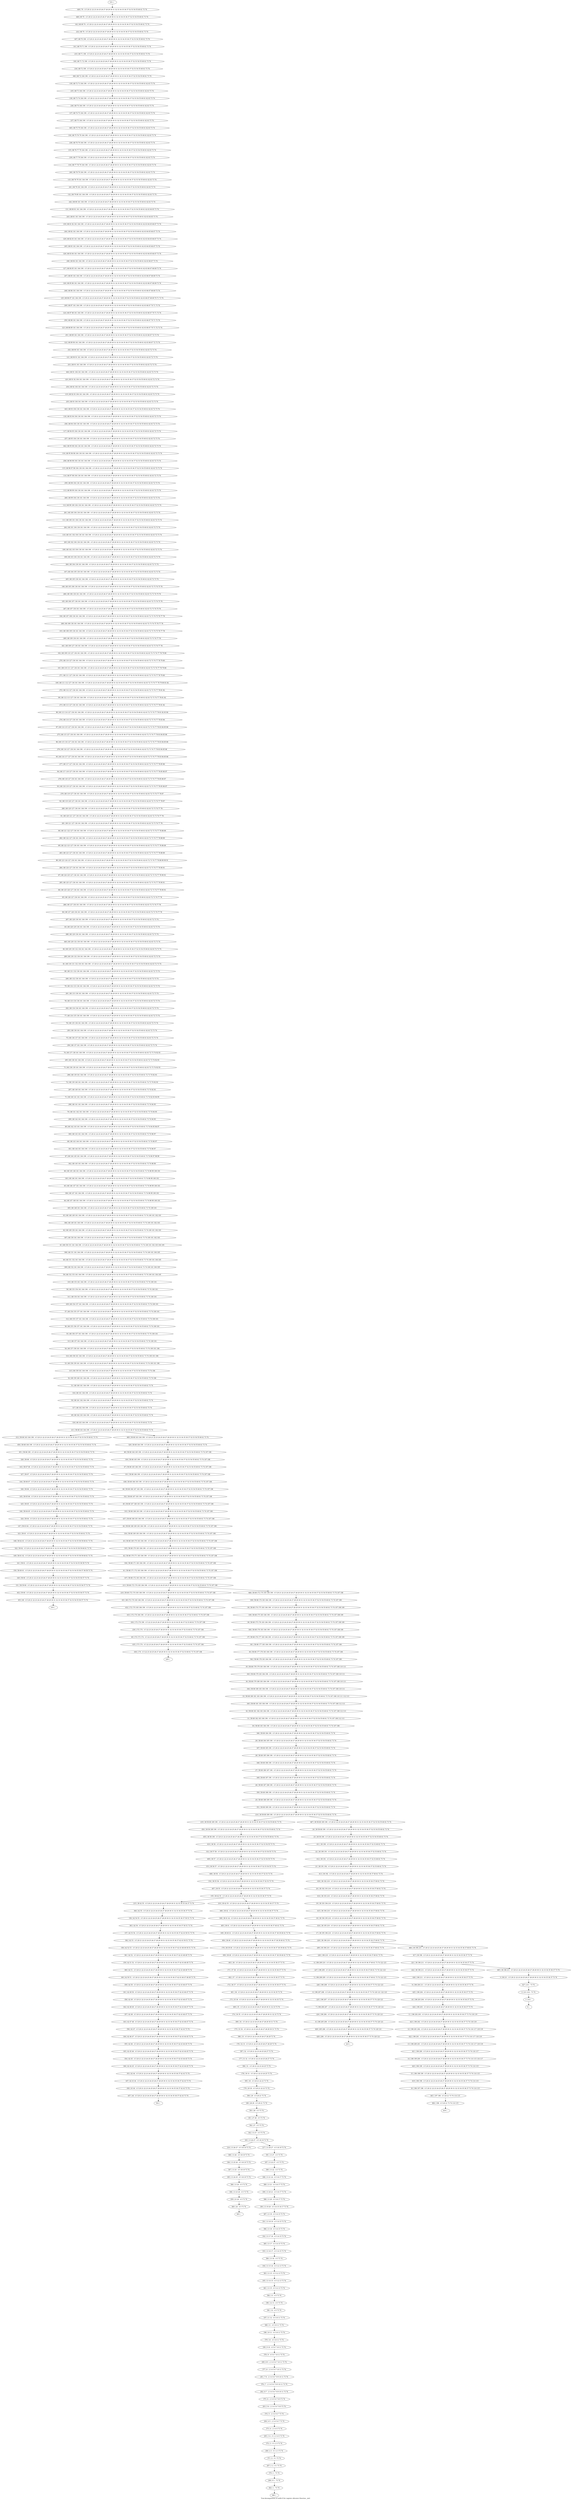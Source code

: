 digraph G {
graph [label="Tree-decomposition of width 8 for register allocator (function _init)"]
0[label="0 | : "];
1[label="1 | 212 : "];
2[label="2 | 211 212 : 73 74 "];
3[label="3 | 38 211 : 4 5 20 21 22 23 24 25 26 27 28 29 30 31 32 33 34 35 36 37 73 74 "];
4[label="4 | 196 209 210 : 4 5 20 21 22 23 24 25 26 27 28 29 30 31 32 33 34 35 36 37 60 61 73 74 122 123 "];
5[label="5 | 196 208 209 : 4 5 20 21 22 23 24 25 26 27 28 29 30 31 32 33 34 35 36 37 60 61 73 74 122 123 "];
6[label="6 | 196 207 208 : 4 5 20 21 22 23 24 25 26 27 28 29 30 31 32 33 34 35 36 37 73 74 120 121 122 123 "];
7[label="7 | 196 206 207 : 4 5 20 21 22 23 24 25 26 27 28 29 30 31 32 33 34 35 36 37 73 74 120 121 "];
8[label="8 | 196 205 206 : 4 5 20 21 22 23 24 25 26 27 28 29 30 31 32 33 34 35 36 37 73 74 120 121 "];
9[label="9 | 196 204 211 : 4 5 20 21 22 23 24 25 26 27 28 29 30 31 32 33 34 35 36 37 73 74 "];
10[label="10 | 196 203 204 : 4 5 20 21 22 23 24 25 26 27 28 29 30 31 32 33 34 35 36 37 73 74 "];
11[label="11 | 196 202 203 : 4 5 20 21 22 23 24 25 26 27 28 29 30 31 32 33 34 35 36 37 73 74 118 119 "];
12[label="12 | 196 201 202 : 4 5 20 21 22 23 24 25 26 27 28 29 30 31 32 33 34 35 36 37 73 74 116 117 118 119 "];
13[label="13 | 196 200 201 : 4 5 20 21 22 23 24 25 26 27 28 29 30 31 32 33 34 35 36 37 73 74 116 117 118 119 "];
14[label="14 | 196 199 200 : 4 5 20 21 22 23 24 25 26 27 28 29 30 31 32 33 34 35 36 37 73 74 114 115 116 117 "];
15[label="15 | 196 198 199 : 4 5 20 21 22 23 24 25 26 27 28 29 30 31 32 33 34 35 36 37 73 74 114 115 "];
16[label="16 | 196 197 198 : 4 5 20 21 22 23 24 25 26 27 28 29 30 31 32 33 34 35 36 37 73 74 114 115 "];
17[label="17 | 38 195 196 210 : 4 5 20 21 22 23 24 25 26 27 28 29 30 31 32 33 34 35 36 37 60 61 73 74 "];
18[label="18 | 38 194 195 210 : 4 5 20 21 22 23 24 25 26 27 28 29 30 31 32 33 34 35 36 37 60 61 73 74 "];
19[label="19 | 38 193 194 210 : 4 5 20 21 22 23 24 25 26 27 28 29 30 31 32 33 34 35 36 37 60 61 73 74 "];
20[label="20 | 38 192 193 210 : 4 5 20 21 22 23 24 25 26 27 28 29 30 31 32 33 34 35 36 37 60 61 73 74 "];
21[label="21 | 38 191 192 : 4 5 20 21 22 23 24 25 26 27 28 29 30 31 32 33 34 35 36 37 52 53 60 61 73 74 "];
22[label="22 | 38 190 191 : 4 5 20 21 22 23 24 25 26 27 28 29 30 31 32 33 34 35 36 37 52 53 60 61 73 74 "];
23[label="23 | 38 58 190 : 4 5 20 21 22 23 24 25 26 27 28 29 30 31 32 33 34 35 36 37 52 53 54 55 60 61 73 74 "];
24[label="24 | 38 58 68 190 : 4 5 20 21 22 23 24 25 26 27 28 29 30 31 32 33 34 35 36 37 52 53 54 55 60 61 73 74 "];
25[label="25 | 58 68 188 189 190 : 4 5 20 21 22 23 24 25 26 27 28 29 30 31 32 33 34 35 36 37 52 53 54 55 60 61 73 74 "];
26[label="26 | 58 68 187 188 190 : 4 5 20 21 22 23 24 25 26 27 28 29 30 31 32 33 34 35 36 37 52 53 54 55 60 61 73 74 "];
27[label="27 | 58 68 186 187 190 : 4 5 20 21 22 23 24 25 26 27 28 29 30 31 32 33 34 35 36 37 52 53 54 55 60 61 73 74 "];
28[label="28 | 58 68 185 186 190 : 4 5 20 21 22 23 24 25 26 27 28 29 30 31 32 33 34 35 36 37 52 53 54 55 60 61 73 74 "];
29[label="29 | 58 68 184 185 190 : 4 5 20 21 22 23 24 25 26 27 28 29 30 31 32 33 34 35 36 37 52 53 54 55 60 61 73 74 "];
30[label="30 | 58 68 183 184 190 : 4 5 20 21 22 23 24 25 26 27 28 29 30 31 32 33 34 35 36 37 52 53 54 55 60 61 73 74 107 108 "];
31[label="31 | 58 68 182 183 184 190 : 4 5 20 21 22 23 24 25 26 27 28 29 30 31 32 33 34 35 36 37 52 53 54 55 60 61 73 74 107 108 112 113 "];
32[label="32 | 58 68 181 182 183 184 190 : 4 5 20 21 22 23 24 25 26 27 28 29 30 31 32 33 34 35 36 37 52 53 54 55 60 61 73 74 107 108 112 113 "];
33[label="33 | 58 68 180 181 183 184 190 : 4 5 20 21 22 23 24 25 26 27 28 29 30 31 32 33 34 35 36 37 52 53 54 55 60 61 73 74 107 108 110 111 112 113 "];
34[label="34 | 58 68 179 180 183 184 190 : 4 5 20 21 22 23 24 25 26 27 28 29 30 31 32 33 34 35 36 37 52 53 54 55 60 61 73 74 107 108 110 111 "];
35[label="35 | 58 68 178 179 183 184 190 : 4 5 20 21 22 23 24 25 26 27 28 29 30 31 32 33 34 35 36 37 52 53 54 55 60 61 73 74 107 108 110 111 "];
36[label="36 | 58 68 177 178 183 184 190 : 4 5 20 21 22 23 24 25 26 27 28 29 30 31 32 33 34 35 36 37 52 53 54 55 60 61 73 74 107 108 "];
37[label="37 | 58 68 176 177 183 184 190 : 4 5 20 21 22 23 24 25 26 27 28 29 30 31 32 33 34 35 36 37 52 53 54 55 60 61 73 74 107 108 109 "];
38[label="38 | 58 68 175 176 183 184 190 : 4 5 20 21 22 23 24 25 26 27 28 29 30 31 32 33 34 35 36 37 52 53 54 55 60 61 73 74 107 108 109 "];
39[label="39 | 58 68 174 175 183 184 190 : 4 5 20 21 22 23 24 25 26 27 28 29 30 31 32 33 34 35 36 37 52 53 54 55 60 61 73 74 107 108 109 "];
40[label="40 | 172 173 174 : 4 5 22 23 24 25 26 27 28 29 30 31 32 33 34 35 36 37 52 53 60 61 73 74 107 108 "];
41[label="41 | 58 68 171 172 183 184 190 : 4 5 20 21 22 23 24 25 26 27 28 29 30 31 32 33 34 35 36 37 52 53 54 55 60 61 73 74 107 108 "];
42[label="42 | 58 68 170 171 183 184 190 : 4 5 20 21 22 23 24 25 26 27 28 29 30 31 32 33 34 35 36 37 52 53 54 55 60 61 73 74 107 108 "];
43[label="43 | 58 68 169 170 183 184 190 : 4 5 20 21 22 23 24 25 26 27 28 29 30 31 32 33 34 35 36 37 52 53 54 55 60 61 73 74 107 108 "];
44[label="44 | 58 68 168 169 183 184 190 : 4 5 20 21 22 23 24 25 26 27 28 29 30 31 32 33 34 35 36 37 52 53 54 55 60 61 73 74 107 108 "];
45[label="45 | 58 68 167 168 183 190 : 4 5 20 21 22 23 24 25 26 27 28 29 30 31 32 33 34 35 36 37 52 53 54 55 60 61 73 74 107 108 "];
46[label="46 | 58 68 166 167 183 190 : 4 5 20 21 22 23 24 25 26 27 28 29 30 31 32 33 34 35 36 37 52 53 54 55 60 61 73 74 107 108 "];
47[label="47 | 58 68 165 166 190 : 4 5 20 21 22 23 24 25 26 27 28 29 30 31 32 33 34 35 36 37 52 53 54 55 60 61 73 74 107 108 "];
48[label="48 | 58 68 164 165 190 : 4 5 20 21 22 23 24 25 26 27 28 29 30 31 32 33 34 35 36 37 52 53 54 55 60 61 73 74 107 108 "];
49[label="49 | 68 162 163 164 190 : 4 5 20 21 22 23 24 25 26 27 28 29 30 31 32 33 34 35 36 37 52 53 54 55 60 61 73 74 "];
50[label="50 | 68 161 162 164 190 : 4 5 20 21 22 23 24 25 26 27 28 29 30 31 32 33 34 35 36 37 52 53 54 55 60 61 73 74 "];
51[label="51 | 68 160 161 164 190 : 4 5 20 21 22 23 24 25 26 27 28 29 30 31 32 33 34 35 36 37 52 53 54 55 60 61 73 74 "];
52[label="52 | 68 159 160 161 164 190 : 4 5 20 21 22 23 24 25 26 27 28 29 30 31 32 33 34 35 36 37 52 53 54 55 60 61 73 74 106 "];
53[label="53 | 68 158 159 161 164 190 : 4 5 20 21 22 23 24 25 26 27 28 29 30 31 32 33 34 35 36 37 52 53 54 55 60 61 73 74 100 101 106 "];
54[label="54 | 68 157 158 161 164 190 : 4 5 20 21 22 23 24 25 26 27 28 29 30 31 32 33 34 35 36 37 52 53 54 55 60 61 73 74 100 101 106 "];
55[label="55 | 68 156 157 161 164 190 : 4 5 20 21 22 23 24 25 26 27 28 29 30 31 32 33 34 35 36 37 52 53 54 55 60 61 73 74 100 101 "];
56[label="56 | 68 155 156 157 161 164 190 : 4 5 20 21 22 23 24 25 26 27 28 29 30 31 32 33 34 35 36 37 52 53 54 55 60 61 73 74 100 101 "];
57[label="57 | 68 154 155 157 161 164 190 : 4 5 20 21 22 23 24 25 26 27 28 29 30 31 32 33 34 35 36 37 52 53 54 55 60 61 73 74 100 101 "];
58[label="58 | 68 153 154 161 164 190 : 4 5 20 21 22 23 24 25 26 27 28 29 30 31 32 33 34 35 36 37 52 53 54 55 60 61 73 74 100 101 "];
59[label="59 | 68 152 153 161 164 190 : 4 5 20 21 22 23 24 25 26 27 28 29 30 31 32 33 34 35 36 37 52 53 54 55 60 61 73 74 100 101 104 105 "];
60[label="60 | 68 151 152 161 164 190 : 4 5 20 21 22 23 24 25 26 27 28 29 30 31 32 33 34 35 36 37 52 53 54 55 60 61 73 74 100 101 104 105 "];
61[label="61 | 68 150 151 161 164 190 : 4 5 20 21 22 23 24 25 26 27 28 29 30 31 32 33 34 35 36 37 52 53 54 55 60 61 73 74 100 101 102 103 104 105 "];
62[label="62 | 68 149 150 161 164 190 : 4 5 20 21 22 23 24 25 26 27 28 29 30 31 32 33 34 35 36 37 52 53 54 55 60 61 73 74 100 101 102 103 "];
63[label="63 | 68 148 149 161 164 190 : 4 5 20 21 22 23 24 25 26 27 28 29 30 31 32 33 34 35 36 37 52 53 54 55 60 61 73 74 100 101 102 103 "];
64[label="64 | 68 147 148 161 164 190 : 4 5 20 21 22 23 24 25 26 27 28 29 30 31 32 33 34 35 36 37 52 53 54 55 60 61 73 74 98 99 100 101 "];
65[label="65 | 68 146 147 161 164 190 : 4 5 20 21 22 23 24 25 26 27 28 29 30 31 32 33 34 35 36 37 52 53 54 55 60 61 73 74 98 99 100 101 "];
66[label="66 | 68 145 146 161 164 190 : 4 5 20 21 22 23 24 25 26 27 28 29 30 31 32 33 34 35 36 37 52 53 54 55 60 61 73 74 98 99 100 101 "];
67[label="67 | 68 144 145 161 164 190 : 4 5 20 21 22 23 24 25 26 27 28 29 30 31 32 33 34 35 36 37 52 53 54 55 60 61 73 74 96 97 98 99 "];
68[label="68 | 68 143 144 161 164 190 : 4 5 20 21 22 23 24 25 26 27 28 29 30 31 32 33 34 35 36 37 52 53 54 55 60 61 73 74 96 97 "];
69[label="69 | 68 142 143 161 164 190 : 4 5 20 21 22 23 24 25 26 27 28 29 30 31 32 33 34 35 36 37 52 53 54 55 60 61 73 74 94 95 96 97 "];
70[label="70 | 68 141 142 161 164 190 : 4 5 20 21 22 23 24 25 26 27 28 29 30 31 32 33 34 35 36 37 52 53 54 55 60 61 73 74 94 95 "];
71[label="71 | 68 140 141 161 164 190 : 4 5 20 21 22 23 24 25 26 27 28 29 30 31 32 33 34 35 36 37 52 53 54 55 60 61 73 74 92 93 94 95 "];
72[label="72 | 68 139 140 161 164 190 : 4 5 20 21 22 23 24 25 26 27 28 29 30 31 32 33 34 35 36 37 52 53 54 55 60 61 72 73 74 92 93 "];
73[label="73 | 68 138 139 161 164 190 : 4 5 20 21 22 23 24 25 26 27 28 29 30 31 32 33 34 35 36 37 52 53 54 55 60 61 62 63 72 73 74 92 93 "];
74[label="74 | 68 137 138 161 164 190 : 4 5 20 21 22 23 24 25 26 27 28 29 30 31 32 33 34 35 36 37 52 53 54 55 60 61 62 63 72 73 74 92 93 "];
75[label="75 | 68 136 137 161 164 190 : 4 5 20 21 22 23 24 25 26 27 28 29 30 31 32 33 34 35 36 37 52 53 54 55 60 61 62 63 72 73 74 "];
76[label="76 | 68 135 136 161 164 190 : 4 5 20 21 22 23 24 25 26 27 28 29 30 31 32 33 34 35 36 37 52 53 54 55 60 61 62 63 72 73 74 "];
77[label="77 | 68 134 135 136 161 164 190 : 4 5 20 21 22 23 24 25 26 27 28 29 30 31 32 33 34 35 36 37 52 53 54 55 60 61 62 63 72 73 74 "];
78[label="78 | 68 133 134 136 161 164 190 : 4 5 20 21 22 23 24 25 26 27 28 29 30 31 32 33 34 35 36 37 52 53 54 55 60 61 62 63 72 73 74 "];
79[label="79 | 68 132 133 136 161 164 190 : 4 5 20 21 22 23 24 25 26 27 28 29 30 31 32 33 34 35 36 37 52 53 54 55 60 61 62 63 72 73 74 "];
80[label="80 | 68 131 132 136 161 164 190 : 4 5 20 21 22 23 24 25 26 27 28 29 30 31 32 33 34 35 36 37 52 53 54 55 60 61 62 63 72 73 74 "];
81[label="81 | 68 130 131 132 136 161 164 190 : 4 5 20 21 22 23 24 25 26 27 28 29 30 31 32 33 34 35 36 37 52 53 54 55 60 61 62 63 72 73 74 "];
82[label="82 | 68 129 130 132 136 161 164 190 : 4 5 20 21 22 23 24 25 26 27 28 29 30 31 32 33 34 35 36 37 52 53 54 55 60 61 62 63 72 73 74 "];
83[label="83 | 68 128 129 136 161 164 190 : 4 5 20 21 22 23 24 25 26 27 28 29 30 31 32 33 34 35 36 37 52 53 54 55 60 61 62 63 72 73 74 "];
84[label="84 | 68 127 128 136 161 164 190 : 4 5 20 21 22 23 24 25 26 27 28 29 30 31 32 33 34 35 36 37 52 53 54 55 60 61 62 63 72 73 74 77 78 "];
85[label="85 | 68 126 127 136 161 164 190 : 4 5 20 21 22 23 24 25 26 27 28 29 30 31 32 33 34 35 36 37 52 53 54 55 60 61 62 63 72 73 74 77 78 "];
86[label="86 | 68 125 126 127 136 161 164 190 : 4 5 20 21 22 23 24 25 26 27 28 29 30 31 32 33 34 35 36 37 52 53 54 55 60 61 62 63 72 73 74 77 78 90 91 "];
87[label="87 | 68 124 125 127 136 161 164 190 : 4 5 20 21 22 23 24 25 26 27 28 29 30 31 32 33 34 35 36 37 52 53 54 55 60 61 62 63 72 73 74 77 78 90 91 "];
88[label="88 | 68 123 124 127 136 161 164 190 : 4 5 20 21 22 23 24 25 26 27 28 29 30 31 32 33 34 35 36 37 52 53 54 55 60 61 62 63 72 73 74 77 78 88 89 90 91 "];
89[label="89 | 68 122 123 127 136 161 164 190 : 4 5 20 21 22 23 24 25 26 27 28 29 30 31 32 33 34 35 36 37 52 53 54 55 60 61 62 63 72 73 74 77 78 88 89 "];
90[label="90 | 68 121 122 127 136 161 164 190 : 4 5 20 21 22 23 24 25 26 27 28 29 30 31 32 33 34 35 36 37 52 53 54 55 60 61 62 63 72 73 74 77 78 88 89 "];
91[label="91 | 68 120 121 127 136 161 164 190 : 4 5 20 21 22 23 24 25 26 27 28 29 30 31 32 33 34 35 36 37 52 53 54 55 60 61 62 63 72 73 74 77 78 "];
92[label="92 | 68 119 120 127 136 161 164 190 : 4 5 20 21 22 23 24 25 26 27 28 29 30 31 32 33 34 35 36 37 52 53 54 55 60 61 62 63 72 73 74 77 78 87 "];
93[label="93 | 68 118 119 127 136 161 164 190 : 4 5 20 21 22 23 24 25 26 27 28 29 30 31 32 33 34 35 36 37 52 53 54 55 60 61 62 63 72 73 74 77 78 85 86 87 "];
94[label="94 | 68 117 118 127 136 161 164 190 : 4 5 20 21 22 23 24 25 26 27 28 29 30 31 32 33 34 35 36 37 52 53 54 55 60 61 62 63 72 73 74 77 78 85 86 87 "];
95[label="95 | 68 116 117 127 136 161 164 190 : 4 5 20 21 22 23 24 25 26 27 28 29 30 31 32 33 34 35 36 37 52 53 54 55 60 61 62 63 72 73 74 77 78 83 84 85 86 "];
96[label="96 | 68 115 116 127 136 161 164 190 : 4 5 20 21 22 23 24 25 26 27 28 29 30 31 32 33 34 35 36 37 52 53 54 55 60 61 62 63 72 73 74 77 78 83 84 85 86 "];
97[label="97 | 68 114 115 127 136 161 164 190 : 4 5 20 21 22 23 24 25 26 27 28 29 30 31 32 33 34 35 36 37 52 53 54 55 60 61 62 63 72 73 74 77 78 83 84 85 86 "];
98[label="98 | 68 113 114 127 136 161 164 190 : 4 5 20 21 22 23 24 25 26 27 28 29 30 31 32 33 34 35 36 37 52 53 54 55 60 61 62 63 72 73 74 77 78 81 82 83 84 "];
99[label="99 | 68 112 113 127 136 161 164 190 : 4 5 20 21 22 23 24 25 26 27 28 29 30 31 32 33 34 35 36 37 52 53 54 55 60 61 62 63 72 73 74 77 78 81 82 "];
100[label="100 | 68 111 112 127 136 161 164 190 : 4 5 20 21 22 23 24 25 26 27 28 29 30 31 32 33 34 35 36 37 52 53 54 55 60 61 62 63 72 73 74 77 78 79 80 81 82 "];
101[label="101 | 68 110 111 127 136 161 164 190 : 4 5 20 21 22 23 24 25 26 27 28 29 30 31 32 33 34 35 36 37 52 53 54 55 60 61 62 63 72 73 74 77 78 79 80 "];
102[label="102 | 68 109 110 127 136 161 164 190 : 4 5 20 21 22 23 24 25 26 27 28 29 30 31 32 33 34 35 36 37 52 53 54 55 60 61 62 63 72 73 74 77 78 79 80 "];
103[label="103 | 68 108 109 136 161 164 190 : 4 5 20 21 22 23 24 25 26 27 28 29 30 31 32 33 34 35 36 37 52 53 54 55 60 61 62 63 72 73 74 75 76 77 78 "];
104[label="104 | 68 107 108 136 161 164 190 : 4 5 20 21 22 23 24 25 26 27 28 29 30 31 32 33 34 35 36 37 52 53 54 55 60 61 62 63 72 73 74 75 76 77 78 "];
105[label="105 | 68 106 107 136 161 164 190 : 4 5 20 21 22 23 24 25 26 27 28 29 30 31 32 33 34 35 36 37 52 53 54 55 60 61 62 63 72 73 74 75 76 "];
106[label="106 | 68 105 106 136 161 164 190 : 4 5 20 21 22 23 24 25 26 27 28 29 30 31 32 33 34 35 36 37 52 53 54 55 60 61 62 63 72 73 74 75 76 "];
107[label="107 | 68 104 105 136 161 164 190 : 4 5 20 21 22 23 24 25 26 27 28 29 30 31 32 33 34 35 36 37 52 53 54 55 60 61 62 63 72 73 74 "];
108[label="108 | 68 103 104 136 161 164 190 : 4 5 20 21 22 23 24 25 26 27 28 29 30 31 32 33 34 35 36 37 52 53 54 55 60 61 62 63 72 73 74 "];
109[label="109 | 68 102 103 104 136 161 164 190 : 4 5 20 21 22 23 24 25 26 27 28 29 30 31 32 33 34 35 36 37 52 53 54 55 60 61 62 63 72 73 74 "];
110[label="110 | 68 101 102 104 136 161 164 190 : 4 5 20 21 22 23 24 25 26 27 28 29 30 31 32 33 34 35 36 37 52 53 54 55 60 61 62 63 72 73 74 "];
111[label="111 | 68 100 101 104 136 161 164 190 : 4 5 20 21 22 23 24 25 26 27 28 29 30 31 32 33 34 35 36 37 52 53 54 55 60 61 62 63 72 73 74 "];
112[label="112 | 68 99 100 104 136 161 164 190 : 4 5 20 21 22 23 24 25 26 27 28 29 30 31 32 33 34 35 36 37 52 53 54 55 60 61 62 63 72 73 74 "];
113[label="113 | 68 98 99 104 136 161 164 190 : 4 5 20 21 22 23 24 25 26 27 28 29 30 31 32 33 34 35 36 37 52 53 54 55 60 61 62 63 72 73 74 "];
114[label="114 | 68 97 98 104 136 161 164 190 : 4 5 20 21 22 23 24 25 26 27 28 29 30 31 32 33 34 35 36 37 52 53 54 55 60 61 62 63 72 73 74 "];
115[label="115 | 68 96 97 98 104 136 161 164 190 : 4 5 20 21 22 23 24 25 26 27 28 29 30 31 32 33 34 35 36 37 52 53 54 55 60 61 62 63 72 73 74 "];
116[label="116 | 68 95 96 98 104 136 161 164 190 : 4 5 20 21 22 23 24 25 26 27 28 29 30 31 32 33 34 35 36 37 52 53 54 55 60 61 62 63 72 73 74 "];
117[label="117 | 68 94 95 104 136 161 164 190 : 4 5 20 21 22 23 24 25 26 27 28 29 30 31 32 33 34 35 36 37 52 53 54 55 60 61 62 63 72 73 74 "];
118[label="118 | 68 93 94 104 136 161 164 190 : 4 5 20 21 22 23 24 25 26 27 28 29 30 31 32 33 34 35 36 37 52 53 54 55 60 61 62 63 72 73 74 "];
119[label="119 | 68 92 93 104 161 164 190 : 4 5 20 21 22 23 24 25 26 27 28 29 30 31 32 33 34 35 36 37 52 53 54 55 60 61 62 63 72 73 74 "];
120[label="120 | 68 91 92 104 161 164 190 : 4 5 20 21 22 23 24 25 26 27 28 29 30 31 32 33 34 35 36 37 52 53 54 55 60 61 62 63 72 73 74 "];
121[label="121 | 68 90 91 161 164 190 : 4 5 20 21 22 23 24 25 26 27 28 29 30 31 32 33 34 35 36 37 52 53 54 55 60 61 62 63 72 73 74 "];
122[label="122 | 68 89 90 161 164 190 : 4 5 20 21 22 23 24 25 26 27 28 29 30 31 32 33 34 35 36 37 52 53 54 55 60 61 62 63 66 67 72 73 74 "];
123[label="123 | 68 88 89 161 164 190 : 4 5 20 21 22 23 24 25 26 27 28 29 30 31 32 33 34 35 36 37 52 53 54 55 60 61 62 63 66 67 70 71 72 73 74 "];
124[label="124 | 68 87 88 161 164 190 : 4 5 20 21 22 23 24 25 26 27 28 29 30 31 32 33 34 35 36 37 52 53 54 55 60 61 62 63 66 67 70 71 73 74 "];
125[label="125 | 68 86 87 161 164 190 : 4 5 20 21 22 23 24 25 26 27 28 29 30 31 32 33 34 35 36 37 52 53 54 55 60 61 62 63 66 67 68 69 70 71 73 74 "];
126[label="126 | 68 85 86 161 164 190 : 4 5 20 21 22 23 24 25 26 27 28 29 30 31 32 33 34 35 36 37 52 53 54 55 60 61 62 63 66 67 68 69 73 74 "];
127[label="127 | 68 84 85 161 164 190 : 4 5 20 21 22 23 24 25 26 27 28 29 30 31 32 33 34 35 36 37 52 53 54 55 60 61 62 63 66 67 68 69 73 74 "];
128[label="128 | 68 83 84 161 164 190 : 4 5 20 21 22 23 24 25 26 27 28 29 30 31 32 33 34 35 36 37 52 53 54 55 60 61 62 63 64 65 66 67 73 74 "];
129[label="129 | 68 82 83 161 164 190 : 4 5 20 21 22 23 24 25 26 27 28 29 30 31 32 33 34 35 36 37 52 53 54 55 60 61 62 63 64 65 66 67 73 74 "];
130[label="130 | 68 81 82 161 164 190 : 4 5 20 21 22 23 24 25 26 27 28 29 30 31 32 33 34 35 36 37 52 53 54 55 60 61 62 63 64 65 66 67 73 74 "];
131[label="131 | 68 80 81 161 164 190 : 4 5 20 21 22 23 24 25 26 27 28 29 30 31 32 33 34 35 36 37 52 53 54 55 60 61 62 63 64 65 73 74 "];
132[label="132 | 68 79 80 161 164 190 : 4 5 20 21 22 23 24 25 26 27 28 29 30 31 32 33 34 35 36 37 52 53 54 55 60 61 62 63 73 74 "];
133[label="133 | 68 78 79 161 164 190 : 4 5 20 21 22 23 24 25 26 27 28 29 30 31 32 33 34 35 36 37 52 53 54 55 60 61 62 63 73 74 "];
134[label="134 | 68 77 78 79 164 190 : 4 5 20 21 22 23 24 25 26 27 28 29 30 31 32 33 34 35 36 37 52 53 54 55 60 61 62 63 73 74 "];
135[label="135 | 68 76 77 79 164 190 : 4 5 20 21 22 23 24 25 26 27 28 29 30 31 32 33 34 35 36 37 52 53 54 55 60 61 62 63 73 74 "];
136[label="136 | 68 75 76 79 164 190 : 4 5 20 21 22 23 24 25 26 27 28 29 30 31 32 33 34 35 36 37 52 53 54 55 60 61 62 63 73 74 "];
137[label="137 | 68 74 75 164 190 : 4 5 20 21 22 23 24 25 26 27 28 29 30 31 32 33 34 35 36 37 52 53 54 55 60 61 62 63 73 74 "];
138[label="138 | 68 73 74 164 190 : 4 5 20 21 22 23 24 25 26 27 28 29 30 31 32 33 34 35 36 37 52 53 54 55 60 61 62 63 73 74 "];
139[label="139 | 68 72 73 164 190 : 4 5 20 21 22 23 24 25 26 27 28 29 30 31 32 33 34 35 36 37 52 53 54 55 60 61 62 63 73 74 "];
140[label="140 | 68 71 72 190 : 4 5 20 21 22 23 24 25 26 27 28 29 30 31 32 33 34 35 36 37 52 53 54 55 60 61 73 74 "];
141[label="141 | 68 70 71 190 : 4 5 20 21 22 23 24 25 26 27 28 29 30 31 32 33 34 35 36 37 52 53 54 55 60 61 73 74 "];
142[label="142 | 68 69 70 : 4 5 20 21 22 23 24 25 26 27 28 29 30 31 32 33 34 35 36 37 52 53 54 55 60 61 73 74 "];
143[label="143 | 58 67 68 : 4 5 20 21 22 23 24 25 26 27 28 29 30 31 32 33 34 35 36 37 52 53 54 55 60 61 73 74 "];
144[label="144 | 58 66 67 : 4 5 20 21 22 23 24 25 26 27 28 29 30 31 32 33 34 35 36 37 52 53 54 55 60 61 73 74 "];
145[label="145 | 58 65 66 : 4 5 20 21 22 23 24 25 26 27 28 29 30 31 32 33 34 35 36 37 52 53 54 55 60 61 73 74 "];
146[label="146 | 58 64 65 : 4 5 20 21 22 23 24 25 26 27 28 29 30 31 32 33 34 35 36 37 52 53 54 55 60 61 73 74 "];
147[label="147 | 58 63 64 : 4 5 20 21 22 23 24 25 26 27 28 29 30 31 32 33 34 35 36 37 52 53 54 55 60 61 73 74 "];
148[label="148 | 58 62 63 : 4 5 20 21 22 23 24 25 26 27 28 29 30 31 32 33 34 35 36 37 52 53 54 55 58 59 60 61 73 74 "];
149[label="149 | 58 61 62 : 4 5 20 21 22 23 24 25 26 27 28 29 30 31 32 33 34 35 36 37 52 53 54 55 58 59 60 61 73 74 "];
150[label="150 | 58 60 61 : 4 5 20 21 22 23 24 25 26 27 28 29 30 31 32 33 34 35 36 37 52 53 54 55 56 57 58 59 73 74 "];
151[label="151 | 58 59 60 : 4 5 20 21 22 23 24 25 26 27 28 29 30 31 32 33 34 35 36 37 52 53 54 55 56 57 73 74 "];
152[label="152 | 38 57 58 : 4 5 20 21 22 23 24 25 26 27 28 29 30 31 32 33 34 35 36 37 52 53 54 55 73 74 "];
153[label="153 | 38 56 57 : 4 5 20 21 22 23 24 25 26 27 28 29 30 31 32 33 34 35 36 37 52 53 54 55 73 74 "];
154[label="154 | 38 55 56 : 4 5 20 21 22 23 24 25 26 27 28 29 30 31 32 33 34 35 36 37 52 53 73 74 "];
155[label="155 | 38 42 55 : 4 5 20 21 22 23 24 25 26 27 28 29 30 31 32 33 34 35 36 37 73 74 "];
156[label="156 | 42 54 55 : 4 5 20 21 22 23 24 25 26 27 28 29 30 31 32 33 34 35 36 37 50 51 73 74 "];
157[label="157 | 42 53 54 : 4 5 20 21 22 23 24 25 26 27 28 29 30 31 32 33 34 35 36 37 42 43 50 51 73 74 "];
158[label="158 | 42 52 53 : 4 5 20 21 22 23 24 25 26 27 28 29 30 31 32 33 34 35 36 37 42 43 48 49 50 51 73 74 "];
159[label="159 | 42 51 52 : 4 5 20 21 22 23 24 25 26 27 28 29 30 31 32 33 34 35 36 37 42 43 48 49 73 74 "];
160[label="160 | 42 50 51 : 4 5 20 21 22 23 24 25 26 27 28 29 30 31 32 33 34 35 36 37 42 43 46 47 48 49 73 74 "];
161[label="161 | 42 49 50 : 4 5 20 21 22 23 24 25 26 27 28 29 30 31 32 33 34 35 36 37 42 43 46 47 73 74 "];
162[label="162 | 42 48 49 : 4 5 20 21 22 23 24 25 26 27 28 29 30 31 32 33 34 35 36 37 42 43 46 47 73 74 "];
163[label="163 | 42 47 48 : 4 5 20 21 22 23 24 25 26 27 28 29 30 31 32 33 34 35 36 37 42 43 46 47 73 74 "];
164[label="164 | 42 46 47 : 4 5 20 21 22 23 24 25 26 27 28 29 30 31 32 33 34 35 36 37 42 43 44 45 73 74 "];
165[label="165 | 42 45 46 : 4 5 20 21 22 23 24 25 26 27 28 29 30 31 32 33 34 35 36 37 42 43 44 45 73 74 "];
166[label="166 | 42 44 45 : 4 5 20 21 22 23 24 25 26 27 28 29 30 31 32 33 34 35 36 37 42 43 44 45 73 74 "];
167[label="167 | 42 43 44 : 4 5 20 21 22 23 24 25 26 27 28 29 30 31 32 33 34 35 36 37 42 43 73 74 "];
168[label="168 | 38 41 42 : 4 5 20 21 22 23 24 25 26 27 28 29 30 31 32 33 34 35 36 37 40 41 73 74 "];
169[label="169 | 38 40 41 : 4 5 20 21 22 23 24 25 26 27 28 29 30 31 32 33 34 35 36 37 38 39 40 41 73 74 "];
170[label="170 | 38 39 40 : 4 5 20 21 22 23 24 25 26 27 28 29 30 31 32 33 34 35 36 37 38 39 40 41 73 74 "];
171[label="171 | 37 38 : 4 5 20 21 22 23 24 25 26 27 28 29 30 31 32 33 34 35 36 37 73 74 "];
172[label="172 | 36 37 : 4 5 20 21 22 23 24 25 26 27 28 29 30 31 32 33 34 35 36 37 73 74 "];
173[label="173 | 35 36 : 4 5 20 21 22 23 24 25 26 27 28 29 30 31 32 33 34 35 73 74 "];
174[label="174 | 34 35 : 4 5 20 21 22 23 24 25 26 27 28 29 30 31 32 33 73 74 "];
175[label="175 | 33 34 : 4 5 20 21 22 23 24 25 26 27 28 29 30 31 73 74 "];
176[label="176 | 32 33 : 4 5 20 21 22 23 24 25 26 27 28 29 73 74 "];
177[label="177 | 31 32 : 4 5 20 21 22 23 24 25 26 27 73 74 "];
178[label="178 | 30 31 : 4 5 20 21 22 23 24 25 73 74 "];
179[label="179 | 29 30 : 4 5 20 21 22 23 73 74 "];
180[label="180 | 28 29 : 4 5 20 21 73 74 "];
181[label="181 | 27 28 : 4 5 73 74 "];
182[label="182 | 13 27 : 4 5 73 74 "];
183[label="183 | 13 26 27 : 4 5 18 19 73 74 "];
184[label="184 | 13 25 26 : 4 5 18 19 73 74 "];
185[label="185 | 13 24 25 : 4 5 18 19 73 74 "];
186[label="186 | 13 23 24 : 4 5 73 74 "];
187[label="187 | 13 22 27 : 4 5 73 74 "];
188[label="188 | 13 21 22 : 4 5 16 17 73 74 "];
189[label="189 | 13 20 21 : 4 5 16 17 73 74 "];
190[label="190 | 13 19 20 : 4 5 14 15 16 17 73 74 "];
191[label="191 | 13 18 19 : 4 5 14 15 73 74 "];
192[label="192 | 13 17 18 : 4 5 14 15 73 74 "];
193[label="193 | 13 16 17 : 4 5 14 15 73 74 "];
194[label="194 | 13 15 16 : 4 5 12 13 73 74 "];
195[label="195 | 13 14 15 : 4 5 12 13 73 74 "];
196[label="196 | 12 13 : 4 5 73 74 "];
197[label="197 | 11 12 : 4 5 10 11 73 74 "];
198[label="198 | 10 11 : 4 5 10 11 73 74 "];
199[label="199 | 9 10 : 4 5 6 7 10 11 73 74 "];
200[label="200 | 8 9 : 2 3 4 5 6 7 10 11 73 74 "];
201[label="201 | 7 8 : 2 3 4 5 6 7 8 9 10 11 73 74 "];
202[label="202 | 6 7 : 2 3 4 5 6 7 8 9 10 11 73 74 "];
203[label="203 | 5 6 : 2 3 4 5 6 7 8 9 73 74 "];
204[label="204 | 4 5 : 2 3 4 5 6 7 73 74 "];
205[label="205 | 3 4 : 0 1 2 3 4 5 73 74 "];
206[label="206 | 2 3 : 0 1 2 3 73 74 "];
207[label="207 | 1 2 : 0 1 73 74 "];
208[label="208 | 0 1 : 73 74 "];
209[label="209 | 38 196 210 : 4 5 20 21 22 23 24 25 26 27 28 29 30 31 32 33 34 35 36 37 60 61 73 74 "];
210[label="210 | 58 68 172 174 183 184 190 : 4 5 20 21 22 23 24 25 26 27 28 29 30 31 32 33 34 35 36 37 52 53 54 55 60 61 73 74 107 108 "];
211[label="211 | 58 68 163 164 190 : 4 5 20 21 22 23 24 25 26 27 28 29 30 31 32 33 34 35 36 37 52 53 54 55 60 61 73 74 "];
212[label="212 | 58 68 163 164 190 : 4 5 20 21 22 23 24 25 26 27 28 29 30 31 32 33 34 35 36 37 52 53 54 55 60 61 73 74 "];
213[label="213 | 58 68 172 174 183 184 190 : 4 5 20 21 22 23 24 25 26 27 28 29 30 31 32 33 34 35 36 37 52 53 54 55 60 61 73 74 107 108 "];
214[label="214 | 38 58 68 189 190 : 4 5 20 21 22 23 24 25 26 27 28 29 30 31 32 33 34 35 36 37 52 53 54 55 60 61 73 74 "];
215[label="215 | 38 42 55 : 4 5 20 21 22 23 24 25 26 27 28 29 30 31 32 33 34 35 36 37 73 74 "];
216[label="216 | 13 26 27 : 4 5 18 19 73 74 "];
217[label="217 | 13 26 27 : 4 5 18 19 73 74 "];
218[label="218 | 38 42 55 : 4 5 20 21 22 23 24 25 26 27 28 29 30 31 32 33 34 35 36 37 73 74 "];
219[label="219 | 38 58 68 189 190 : 4 5 20 21 22 23 24 25 26 27 28 29 30 31 32 33 34 35 36 37 52 53 54 55 60 61 73 74 "];
220[label="220 | 38 196 210 : 4 5 20 21 22 23 24 25 26 27 28 29 30 31 32 33 34 35 36 37 60 61 73 74 "];
221[label="221 | 38 196 211 : 4 5 20 21 22 23 24 25 26 27 28 29 30 31 32 33 34 35 36 37 73 74 "];
222[label="222 | 38 196 211 : 4 5 20 21 22 23 24 25 26 27 28 29 30 31 32 33 34 35 36 37 73 74 "];
223[label="223 | : "];
224[label="224 | 196 206 : 4 5 20 21 22 23 24 25 26 27 28 29 30 31 32 33 34 35 36 37 73 74 120 121 "];
225[label="225 | 196 207 : 4 5 20 21 22 23 24 25 26 27 28 29 30 31 32 33 34 35 36 37 73 74 120 121 "];
226[label="226 | 196 208 : 4 5 20 21 22 23 24 25 26 27 28 29 30 31 32 33 34 35 36 37 73 74 122 123 "];
227[label="227 | 196 209 : 4 5 20 21 22 23 24 25 26 27 28 29 30 31 32 33 34 35 36 37 60 61 73 74 122 123 "];
228[label="228 | 196 210 : 4 5 20 21 22 23 24 25 26 27 28 29 30 31 32 33 34 35 36 37 60 61 73 74 "];
229[label="229 | : "];
230[label="230 | 172 174 : 4 5 22 23 24 25 26 27 28 29 30 31 32 33 34 35 36 37 52 53 60 61 73 74 107 108 "];
231[label="231 | : "];
232[label="232 | 68 70 : 4 5 20 21 22 23 24 25 26 27 28 29 30 31 32 33 34 35 36 37 52 53 54 55 60 61 73 74 "];
233[label="233 | 68 71 190 : 4 5 20 21 22 23 24 25 26 27 28 29 30 31 32 33 34 35 36 37 52 53 54 55 60 61 73 74 "];
234[label="234 | 68 72 190 : 4 5 20 21 22 23 24 25 26 27 28 29 30 31 32 33 34 35 36 37 52 53 54 55 60 61 73 74 "];
235[label="235 | 68 73 164 190 : 4 5 20 21 22 23 24 25 26 27 28 29 30 31 32 33 34 35 36 37 52 53 54 55 60 61 62 63 73 74 "];
236[label="236 | 68 74 164 190 : 4 5 20 21 22 23 24 25 26 27 28 29 30 31 32 33 34 35 36 37 52 53 54 55 60 61 62 63 73 74 "];
237[label="237 | 68 75 164 190 : 4 5 20 21 22 23 24 25 26 27 28 29 30 31 32 33 34 35 36 37 52 53 54 55 60 61 62 63 73 74 "];
238[label="238 | 68 76 79 164 190 : 4 5 20 21 22 23 24 25 26 27 28 29 30 31 32 33 34 35 36 37 52 53 54 55 60 61 62 63 73 74 "];
239[label="239 | 68 77 79 164 190 : 4 5 20 21 22 23 24 25 26 27 28 29 30 31 32 33 34 35 36 37 52 53 54 55 60 61 62 63 73 74 "];
240[label="240 | 68 78 79 164 190 : 4 5 20 21 22 23 24 25 26 27 28 29 30 31 32 33 34 35 36 37 52 53 54 55 60 61 62 63 73 74 "];
241[label="241 | 68 79 161 164 190 : 4 5 20 21 22 23 24 25 26 27 28 29 30 31 32 33 34 35 36 37 52 53 54 55 60 61 62 63 73 74 "];
242[label="242 | 68 80 161 164 190 : 4 5 20 21 22 23 24 25 26 27 28 29 30 31 32 33 34 35 36 37 52 53 54 55 60 61 62 63 73 74 "];
243[label="243 | 68 81 161 164 190 : 4 5 20 21 22 23 24 25 26 27 28 29 30 31 32 33 34 35 36 37 52 53 54 55 60 61 62 63 64 65 73 74 "];
244[label="244 | 68 82 161 164 190 : 4 5 20 21 22 23 24 25 26 27 28 29 30 31 32 33 34 35 36 37 52 53 54 55 60 61 62 63 64 65 66 67 73 74 "];
245[label="245 | 68 83 161 164 190 : 4 5 20 21 22 23 24 25 26 27 28 29 30 31 32 33 34 35 36 37 52 53 54 55 60 61 62 63 64 65 66 67 73 74 "];
246[label="246 | 68 84 161 164 190 : 4 5 20 21 22 23 24 25 26 27 28 29 30 31 32 33 34 35 36 37 52 53 54 55 60 61 62 63 66 67 73 74 "];
247[label="247 | 68 85 161 164 190 : 4 5 20 21 22 23 24 25 26 27 28 29 30 31 32 33 34 35 36 37 52 53 54 55 60 61 62 63 66 67 68 69 73 74 "];
248[label="248 | 68 86 161 164 190 : 4 5 20 21 22 23 24 25 26 27 28 29 30 31 32 33 34 35 36 37 52 53 54 55 60 61 62 63 66 67 68 69 73 74 "];
249[label="249 | 68 87 161 164 190 : 4 5 20 21 22 23 24 25 26 27 28 29 30 31 32 33 34 35 36 37 52 53 54 55 60 61 62 63 66 67 70 71 73 74 "];
250[label="250 | 68 88 161 164 190 : 4 5 20 21 22 23 24 25 26 27 28 29 30 31 32 33 34 35 36 37 52 53 54 55 60 61 62 63 66 67 70 71 73 74 "];
251[label="251 | 68 89 161 164 190 : 4 5 20 21 22 23 24 25 26 27 28 29 30 31 32 33 34 35 36 37 52 53 54 55 60 61 62 63 66 67 72 73 74 "];
252[label="252 | 68 90 161 164 190 : 4 5 20 21 22 23 24 25 26 27 28 29 30 31 32 33 34 35 36 37 52 53 54 55 60 61 62 63 72 73 74 "];
253[label="253 | 68 91 161 164 190 : 4 5 20 21 22 23 24 25 26 27 28 29 30 31 32 33 34 35 36 37 52 53 54 55 60 61 62 63 72 73 74 "];
254[label="254 | 68 92 104 161 164 190 : 4 5 20 21 22 23 24 25 26 27 28 29 30 31 32 33 34 35 36 37 52 53 54 55 60 61 62 63 72 73 74 "];
255[label="255 | 68 93 104 161 164 190 : 4 5 20 21 22 23 24 25 26 27 28 29 30 31 32 33 34 35 36 37 52 53 54 55 60 61 62 63 72 73 74 "];
256[label="256 | 68 94 104 136 161 164 190 : 4 5 20 21 22 23 24 25 26 27 28 29 30 31 32 33 34 35 36 37 52 53 54 55 60 61 62 63 72 73 74 "];
257[label="257 | 68 95 104 136 161 164 190 : 4 5 20 21 22 23 24 25 26 27 28 29 30 31 32 33 34 35 36 37 52 53 54 55 60 61 62 63 72 73 74 "];
258[label="258 | 68 96 98 104 136 161 164 190 : 4 5 20 21 22 23 24 25 26 27 28 29 30 31 32 33 34 35 36 37 52 53 54 55 60 61 62 63 72 73 74 "];
259[label="259 | 68 98 104 136 161 164 190 : 4 5 20 21 22 23 24 25 26 27 28 29 30 31 32 33 34 35 36 37 52 53 54 55 60 61 62 63 72 73 74 "];
260[label="260 | 68 99 104 136 161 164 190 : 4 5 20 21 22 23 24 25 26 27 28 29 30 31 32 33 34 35 36 37 52 53 54 55 60 61 62 63 72 73 74 "];
261[label="261 | 68 100 104 136 161 164 190 : 4 5 20 21 22 23 24 25 26 27 28 29 30 31 32 33 34 35 36 37 52 53 54 55 60 61 62 63 72 73 74 "];
262[label="262 | 68 101 104 136 161 164 190 : 4 5 20 21 22 23 24 25 26 27 28 29 30 31 32 33 34 35 36 37 52 53 54 55 60 61 62 63 72 73 74 "];
263[label="263 | 68 102 104 136 161 164 190 : 4 5 20 21 22 23 24 25 26 27 28 29 30 31 32 33 34 35 36 37 52 53 54 55 60 61 62 63 72 73 74 "];
264[label="264 | 68 104 136 161 164 190 : 4 5 20 21 22 23 24 25 26 27 28 29 30 31 32 33 34 35 36 37 52 53 54 55 60 61 62 63 72 73 74 "];
265[label="265 | 68 105 136 161 164 190 : 4 5 20 21 22 23 24 25 26 27 28 29 30 31 32 33 34 35 36 37 52 53 54 55 60 61 62 63 72 73 74 "];
266[label="266 | 68 106 136 161 164 190 : 4 5 20 21 22 23 24 25 26 27 28 29 30 31 32 33 34 35 36 37 52 53 54 55 60 61 62 63 72 73 74 75 76 "];
267[label="267 | 68 107 136 161 164 190 : 4 5 20 21 22 23 24 25 26 27 28 29 30 31 32 33 34 35 36 37 52 53 54 55 60 61 62 63 72 73 74 75 76 "];
268[label="268 | 68 108 136 161 164 190 : 4 5 20 21 22 23 24 25 26 27 28 29 30 31 32 33 34 35 36 37 52 53 54 55 60 61 62 63 72 73 74 75 76 77 78 "];
269[label="269 | 68 109 136 161 164 190 : 4 5 20 21 22 23 24 25 26 27 28 29 30 31 32 33 34 35 36 37 52 53 54 55 60 61 62 63 72 73 74 77 78 "];
270[label="270 | 68 110 127 136 161 164 190 : 4 5 20 21 22 23 24 25 26 27 28 29 30 31 32 33 34 35 36 37 52 53 54 55 60 61 62 63 72 73 74 77 78 79 80 "];
271[label="271 | 68 111 127 136 161 164 190 : 4 5 20 21 22 23 24 25 26 27 28 29 30 31 32 33 34 35 36 37 52 53 54 55 60 61 62 63 72 73 74 77 78 79 80 "];
272[label="272 | 68 112 127 136 161 164 190 : 4 5 20 21 22 23 24 25 26 27 28 29 30 31 32 33 34 35 36 37 52 53 54 55 60 61 62 63 72 73 74 77 78 81 82 "];
273[label="273 | 68 113 127 136 161 164 190 : 4 5 20 21 22 23 24 25 26 27 28 29 30 31 32 33 34 35 36 37 52 53 54 55 60 61 62 63 72 73 74 77 78 81 82 "];
274[label="274 | 68 114 127 136 161 164 190 : 4 5 20 21 22 23 24 25 26 27 28 29 30 31 32 33 34 35 36 37 52 53 54 55 60 61 62 63 72 73 74 77 78 83 84 "];
275[label="275 | 68 115 127 136 161 164 190 : 4 5 20 21 22 23 24 25 26 27 28 29 30 31 32 33 34 35 36 37 52 53 54 55 60 61 62 63 72 73 74 77 78 83 84 85 86 "];
276[label="276 | 68 116 127 136 161 164 190 : 4 5 20 21 22 23 24 25 26 27 28 29 30 31 32 33 34 35 36 37 52 53 54 55 60 61 62 63 72 73 74 77 78 83 84 85 86 "];
277[label="277 | 68 117 127 136 161 164 190 : 4 5 20 21 22 23 24 25 26 27 28 29 30 31 32 33 34 35 36 37 52 53 54 55 60 61 62 63 72 73 74 77 78 85 86 "];
278[label="278 | 68 118 127 136 161 164 190 : 4 5 20 21 22 23 24 25 26 27 28 29 30 31 32 33 34 35 36 37 52 53 54 55 60 61 62 63 72 73 74 77 78 85 86 87 "];
279[label="279 | 68 119 127 136 161 164 190 : 4 5 20 21 22 23 24 25 26 27 28 29 30 31 32 33 34 35 36 37 52 53 54 55 60 61 62 63 72 73 74 77 78 87 "];
280[label="280 | 68 120 127 136 161 164 190 : 4 5 20 21 22 23 24 25 26 27 28 29 30 31 32 33 34 35 36 37 52 53 54 55 60 61 62 63 72 73 74 77 78 "];
281[label="281 | 68 121 127 136 161 164 190 : 4 5 20 21 22 23 24 25 26 27 28 29 30 31 32 33 34 35 36 37 52 53 54 55 60 61 62 63 72 73 74 77 78 "];
282[label="282 | 68 122 127 136 161 164 190 : 4 5 20 21 22 23 24 25 26 27 28 29 30 31 32 33 34 35 36 37 52 53 54 55 60 61 62 63 72 73 74 77 78 88 89 "];
283[label="283 | 68 123 127 136 161 164 190 : 4 5 20 21 22 23 24 25 26 27 28 29 30 31 32 33 34 35 36 37 52 53 54 55 60 61 62 63 72 73 74 77 78 88 89 "];
284[label="284 | 68 124 127 136 161 164 190 : 4 5 20 21 22 23 24 25 26 27 28 29 30 31 32 33 34 35 36 37 52 53 54 55 60 61 62 63 72 73 74 77 78 90 91 "];
285[label="285 | 68 125 127 136 161 164 190 : 4 5 20 21 22 23 24 25 26 27 28 29 30 31 32 33 34 35 36 37 52 53 54 55 60 61 62 63 72 73 74 77 78 90 91 "];
286[label="286 | 68 127 136 161 164 190 : 4 5 20 21 22 23 24 25 26 27 28 29 30 31 32 33 34 35 36 37 52 53 54 55 60 61 62 63 72 73 74 77 78 "];
287[label="287 | 68 128 136 161 164 190 : 4 5 20 21 22 23 24 25 26 27 28 29 30 31 32 33 34 35 36 37 52 53 54 55 60 61 62 63 72 73 74 "];
288[label="288 | 68 129 136 161 164 190 : 4 5 20 21 22 23 24 25 26 27 28 29 30 31 32 33 34 35 36 37 52 53 54 55 60 61 62 63 72 73 74 "];
289[label="289 | 68 130 132 136 161 164 190 : 4 5 20 21 22 23 24 25 26 27 28 29 30 31 32 33 34 35 36 37 52 53 54 55 60 61 62 63 72 73 74 "];
290[label="290 | 68 132 136 161 164 190 : 4 5 20 21 22 23 24 25 26 27 28 29 30 31 32 33 34 35 36 37 52 53 54 55 60 61 62 63 72 73 74 "];
291[label="291 | 68 133 136 161 164 190 : 4 5 20 21 22 23 24 25 26 27 28 29 30 31 32 33 34 35 36 37 52 53 54 55 60 61 62 63 72 73 74 "];
292[label="292 | 68 134 136 161 164 190 : 4 5 20 21 22 23 24 25 26 27 28 29 30 31 32 33 34 35 36 37 52 53 54 55 60 61 62 63 72 73 74 "];
293[label="293 | 68 136 161 164 190 : 4 5 20 21 22 23 24 25 26 27 28 29 30 31 32 33 34 35 36 37 52 53 54 55 60 61 62 63 72 73 74 "];
294[label="294 | 68 137 161 164 190 : 4 5 20 21 22 23 24 25 26 27 28 29 30 31 32 33 34 35 36 37 52 53 54 55 60 61 62 63 72 73 74 "];
295[label="295 | 68 138 161 164 190 : 4 5 20 21 22 23 24 25 26 27 28 29 30 31 32 33 34 35 36 37 52 53 54 55 60 61 62 63 72 73 74 92 93 "];
296[label="296 | 68 139 161 164 190 : 4 5 20 21 22 23 24 25 26 27 28 29 30 31 32 33 34 35 36 37 52 53 54 55 60 61 72 73 74 92 93 "];
297[label="297 | 68 140 161 164 190 : 4 5 20 21 22 23 24 25 26 27 28 29 30 31 32 33 34 35 36 37 52 53 54 55 60 61 73 74 92 93 "];
298[label="298 | 68 141 161 164 190 : 4 5 20 21 22 23 24 25 26 27 28 29 30 31 32 33 34 35 36 37 52 53 54 55 60 61 73 74 94 95 "];
299[label="299 | 68 142 161 164 190 : 4 5 20 21 22 23 24 25 26 27 28 29 30 31 32 33 34 35 36 37 52 53 54 55 60 61 73 74 94 95 "];
300[label="300 | 68 143 161 164 190 : 4 5 20 21 22 23 24 25 26 27 28 29 30 31 32 33 34 35 36 37 52 53 54 55 60 61 73 74 96 97 "];
301[label="301 | 68 144 161 164 190 : 4 5 20 21 22 23 24 25 26 27 28 29 30 31 32 33 34 35 36 37 52 53 54 55 60 61 73 74 96 97 "];
302[label="302 | 68 145 161 164 190 : 4 5 20 21 22 23 24 25 26 27 28 29 30 31 32 33 34 35 36 37 52 53 54 55 60 61 73 74 98 99 "];
303[label="303 | 68 146 161 164 190 : 4 5 20 21 22 23 24 25 26 27 28 29 30 31 32 33 34 35 36 37 52 53 54 55 60 61 73 74 98 99 100 101 "];
304[label="304 | 68 147 161 164 190 : 4 5 20 21 22 23 24 25 26 27 28 29 30 31 32 33 34 35 36 37 52 53 54 55 60 61 73 74 98 99 100 101 "];
305[label="305 | 68 148 161 164 190 : 4 5 20 21 22 23 24 25 26 27 28 29 30 31 32 33 34 35 36 37 52 53 54 55 60 61 73 74 100 101 "];
306[label="306 | 68 149 161 164 190 : 4 5 20 21 22 23 24 25 26 27 28 29 30 31 32 33 34 35 36 37 52 53 54 55 60 61 73 74 100 101 102 103 "];
307[label="307 | 68 150 161 164 190 : 4 5 20 21 22 23 24 25 26 27 28 29 30 31 32 33 34 35 36 37 52 53 54 55 60 61 73 74 100 101 102 103 "];
308[label="308 | 68 151 161 164 190 : 4 5 20 21 22 23 24 25 26 27 28 29 30 31 32 33 34 35 36 37 52 53 54 55 60 61 73 74 100 101 104 105 "];
309[label="309 | 68 152 161 164 190 : 4 5 20 21 22 23 24 25 26 27 28 29 30 31 32 33 34 35 36 37 52 53 54 55 60 61 73 74 100 101 104 105 "];
310[label="310 | 68 153 161 164 190 : 4 5 20 21 22 23 24 25 26 27 28 29 30 31 32 33 34 35 36 37 52 53 54 55 60 61 73 74 100 101 "];
311[label="311 | 68 154 161 164 190 : 4 5 20 21 22 23 24 25 26 27 28 29 30 31 32 33 34 35 36 37 52 53 54 55 60 61 73 74 100 101 "];
312[label="312 | 68 155 157 161 164 190 : 4 5 20 21 22 23 24 25 26 27 28 29 30 31 32 33 34 35 36 37 52 53 54 55 60 61 73 74 100 101 "];
313[label="313 | 68 157 161 164 190 : 4 5 20 21 22 23 24 25 26 27 28 29 30 31 32 33 34 35 36 37 52 53 54 55 60 61 73 74 100 101 "];
314[label="314 | 68 158 161 164 190 : 4 5 20 21 22 23 24 25 26 27 28 29 30 31 32 33 34 35 36 37 52 53 54 55 60 61 73 74 100 101 106 "];
315[label="315 | 68 159 161 164 190 : 4 5 20 21 22 23 24 25 26 27 28 29 30 31 32 33 34 35 36 37 52 53 54 55 60 61 73 74 106 "];
316[label="316 | 68 161 164 190 : 4 5 20 21 22 23 24 25 26 27 28 29 30 31 32 33 34 35 36 37 52 53 54 55 60 61 73 74 "];
317[label="317 | 68 162 164 190 : 4 5 20 21 22 23 24 25 26 27 28 29 30 31 32 33 34 35 36 37 52 53 54 55 60 61 73 74 "];
318[label="318 | 68 163 164 190 : 4 5 20 21 22 23 24 25 26 27 28 29 30 31 32 33 34 35 36 37 52 53 54 55 60 61 73 74 "];
319[label="319 | : "];
320[label="320 | 58 60 : 4 5 20 21 22 23 24 25 26 27 28 29 30 31 32 33 34 35 36 37 52 53 54 55 56 57 73 74 "];
321[label="321 | 58 61 : 4 5 20 21 22 23 24 25 26 27 28 29 30 31 32 33 34 35 36 37 52 53 54 55 58 59 73 74 "];
322[label="322 | 58 62 : 4 5 20 21 22 23 24 25 26 27 28 29 30 31 32 33 34 35 36 37 52 53 54 55 58 59 60 61 73 74 "];
323[label="323 | 58 63 : 4 5 20 21 22 23 24 25 26 27 28 29 30 31 32 33 34 35 36 37 52 53 54 55 60 61 73 74 "];
324[label="324 | 58 64 : 4 5 20 21 22 23 24 25 26 27 28 29 30 31 32 33 34 35 36 37 52 53 54 55 60 61 73 74 "];
325[label="325 | 58 65 : 4 5 20 21 22 23 24 25 26 27 28 29 30 31 32 33 34 35 36 37 52 53 54 55 60 61 73 74 "];
326[label="326 | 58 66 : 4 5 20 21 22 23 24 25 26 27 28 29 30 31 32 33 34 35 36 37 52 53 54 55 60 61 73 74 "];
327[label="327 | 58 67 : 4 5 20 21 22 23 24 25 26 27 28 29 30 31 32 33 34 35 36 37 52 53 54 55 60 61 73 74 "];
328[label="328 | 58 68 : 4 5 20 21 22 23 24 25 26 27 28 29 30 31 32 33 34 35 36 37 52 53 54 55 60 61 73 74 "];
329[label="329 | 58 68 164 190 : 4 5 20 21 22 23 24 25 26 27 28 29 30 31 32 33 34 35 36 37 52 53 54 55 60 61 73 74 "];
330[label="330 | 58 68 165 190 : 4 5 20 21 22 23 24 25 26 27 28 29 30 31 32 33 34 35 36 37 52 53 54 55 60 61 73 74 107 108 "];
331[label="331 | 58 68 166 190 : 4 5 20 21 22 23 24 25 26 27 28 29 30 31 32 33 34 35 36 37 52 53 54 55 60 61 73 74 107 108 "];
332[label="332 | 58 68 167 183 190 : 4 5 20 21 22 23 24 25 26 27 28 29 30 31 32 33 34 35 36 37 52 53 54 55 60 61 73 74 107 108 "];
333[label="333 | 58 68 168 183 190 : 4 5 20 21 22 23 24 25 26 27 28 29 30 31 32 33 34 35 36 37 52 53 54 55 60 61 73 74 107 108 "];
334[label="334 | 58 68 169 183 184 190 : 4 5 20 21 22 23 24 25 26 27 28 29 30 31 32 33 34 35 36 37 52 53 54 55 60 61 73 74 107 108 "];
335[label="335 | 58 68 170 183 184 190 : 4 5 20 21 22 23 24 25 26 27 28 29 30 31 32 33 34 35 36 37 52 53 54 55 60 61 73 74 107 108 "];
336[label="336 | 58 68 171 183 184 190 : 4 5 20 21 22 23 24 25 26 27 28 29 30 31 32 33 34 35 36 37 52 53 54 55 60 61 73 74 107 108 "];
337[label="337 | 58 68 172 183 184 190 : 4 5 20 21 22 23 24 25 26 27 28 29 30 31 32 33 34 35 36 37 52 53 54 55 60 61 73 74 107 108 "];
338[label="338 | 58 68 174 183 184 190 : 4 5 20 21 22 23 24 25 26 27 28 29 30 31 32 33 34 35 36 37 52 53 54 55 60 61 73 74 107 108 "];
339[label="339 | 58 68 175 183 184 190 : 4 5 20 21 22 23 24 25 26 27 28 29 30 31 32 33 34 35 36 37 52 53 54 55 60 61 73 74 107 108 109 "];
340[label="340 | 58 68 176 183 184 190 : 4 5 20 21 22 23 24 25 26 27 28 29 30 31 32 33 34 35 36 37 52 53 54 55 60 61 73 74 107 108 109 "];
341[label="341 | 58 68 177 183 184 190 : 4 5 20 21 22 23 24 25 26 27 28 29 30 31 32 33 34 35 36 37 52 53 54 55 60 61 73 74 107 108 "];
342[label="342 | 58 68 178 183 184 190 : 4 5 20 21 22 23 24 25 26 27 28 29 30 31 32 33 34 35 36 37 52 53 54 55 60 61 73 74 107 108 "];
343[label="343 | 58 68 179 183 184 190 : 4 5 20 21 22 23 24 25 26 27 28 29 30 31 32 33 34 35 36 37 52 53 54 55 60 61 73 74 107 108 110 111 "];
344[label="344 | 58 68 180 183 184 190 : 4 5 20 21 22 23 24 25 26 27 28 29 30 31 32 33 34 35 36 37 52 53 54 55 60 61 73 74 107 108 110 111 "];
345[label="345 | 58 68 181 183 184 190 : 4 5 20 21 22 23 24 25 26 27 28 29 30 31 32 33 34 35 36 37 52 53 54 55 60 61 73 74 107 108 112 113 "];
346[label="346 | 58 68 184 190 : 4 5 20 21 22 23 24 25 26 27 28 29 30 31 32 33 34 35 36 37 52 53 54 55 60 61 73 74 "];
347[label="347 | 58 68 185 190 : 4 5 20 21 22 23 24 25 26 27 28 29 30 31 32 33 34 35 36 37 52 53 54 55 60 61 73 74 "];
348[label="348 | 58 68 186 190 : 4 5 20 21 22 23 24 25 26 27 28 29 30 31 32 33 34 35 36 37 52 53 54 55 60 61 73 74 "];
349[label="349 | 58 68 187 190 : 4 5 20 21 22 23 24 25 26 27 28 29 30 31 32 33 34 35 36 37 52 53 54 55 60 61 73 74 "];
350[label="350 | 58 68 188 190 : 4 5 20 21 22 23 24 25 26 27 28 29 30 31 32 33 34 35 36 37 52 53 54 55 60 61 73 74 "];
351[label="351 | 58 68 189 190 : 4 5 20 21 22 23 24 25 26 27 28 29 30 31 32 33 34 35 36 37 52 53 54 55 60 61 73 74 "];
352[label="352 | : "];
353[label="353 | 42 44 : 4 5 20 21 22 23 24 25 26 27 28 29 30 31 32 33 34 35 36 37 42 43 73 74 "];
354[label="354 | 42 45 : 4 5 20 21 22 23 24 25 26 27 28 29 30 31 32 33 34 35 36 37 42 43 44 45 73 74 "];
355[label="355 | 42 46 : 4 5 20 21 22 23 24 25 26 27 28 29 30 31 32 33 34 35 36 37 42 43 44 45 73 74 "];
356[label="356 | 42 47 : 4 5 20 21 22 23 24 25 26 27 28 29 30 31 32 33 34 35 36 37 42 43 73 74 "];
357[label="357 | 42 48 : 4 5 20 21 22 23 24 25 26 27 28 29 30 31 32 33 34 35 36 37 42 43 46 47 73 74 "];
358[label="358 | 42 49 : 4 5 20 21 22 23 24 25 26 27 28 29 30 31 32 33 34 35 36 37 42 43 46 47 73 74 "];
359[label="359 | 42 50 : 4 5 20 21 22 23 24 25 26 27 28 29 30 31 32 33 34 35 36 37 42 43 46 47 73 74 "];
360[label="360 | 42 51 : 4 5 20 21 22 23 24 25 26 27 28 29 30 31 32 33 34 35 36 37 42 43 48 49 73 74 "];
361[label="361 | 42 52 : 4 5 20 21 22 23 24 25 26 27 28 29 30 31 32 33 34 35 36 37 42 43 48 49 73 74 "];
362[label="362 | 42 53 : 4 5 20 21 22 23 24 25 26 27 28 29 30 31 32 33 34 35 36 37 42 43 50 51 73 74 "];
363[label="363 | 42 54 : 4 5 20 21 22 23 24 25 26 27 28 29 30 31 32 33 34 35 36 37 50 51 73 74 "];
364[label="364 | 42 55 : 4 5 20 21 22 23 24 25 26 27 28 29 30 31 32 33 34 35 36 37 73 74 "];
365[label="365 | : "];
366[label="366 | 13 24 : 4 5 73 74 "];
367[label="367 | 13 25 : 4 5 18 19 73 74 "];
368[label="368 | 13 26 : 4 5 18 19 73 74 "];
369[label="369 | : "];
370[label="370 | 1 : 73 74 "];
371[label="371 | 2 : 0 1 73 74 "];
372[label="372 | 3 : 0 1 2 3 73 74 "];
373[label="373 | 4 : 2 3 4 5 73 74 "];
374[label="374 | 5 : 2 3 4 5 6 7 73 74 "];
375[label="375 | 6 : 2 3 4 5 6 7 8 9 73 74 "];
376[label="376 | 7 : 2 3 4 5 6 7 8 9 10 11 73 74 "];
377[label="377 | 8 : 2 3 4 5 6 7 10 11 73 74 "];
378[label="378 | 9 : 4 5 6 7 10 11 73 74 "];
379[label="379 | 10 : 4 5 10 11 73 74 "];
380[label="380 | 11 : 4 5 10 11 73 74 "];
381[label="381 | 12 : 4 5 73 74 "];
382[label="382 | 13 : 4 5 73 74 "];
383[label="383 | 13 15 : 4 5 12 13 73 74 "];
384[label="384 | 13 16 : 4 5 73 74 "];
385[label="385 | 13 17 : 4 5 14 15 73 74 "];
386[label="386 | 13 18 : 4 5 14 15 73 74 "];
387[label="387 | 13 19 : 4 5 14 15 73 74 "];
388[label="388 | 13 20 : 4 5 16 17 73 74 "];
389[label="389 | 13 21 : 4 5 16 17 73 74 "];
390[label="390 | 13 22 : 4 5 73 74 "];
391[label="391 | 13 27 : 4 5 73 74 "];
392[label="392 | 27 : 4 5 73 74 "];
393[label="393 | 28 : 4 5 73 74 "];
394[label="394 | 29 : 4 5 20 21 73 74 "];
395[label="395 | 30 : 4 5 20 21 22 23 73 74 "];
396[label="396 | 31 : 4 5 20 21 22 23 24 25 73 74 "];
397[label="397 | 32 : 4 5 20 21 22 23 24 25 26 27 73 74 "];
398[label="398 | 33 : 4 5 20 21 22 23 24 25 26 27 28 29 73 74 "];
399[label="399 | 34 : 4 5 20 21 22 23 24 25 26 27 28 29 30 31 73 74 "];
400[label="400 | 35 : 4 5 20 21 22 23 24 25 26 27 28 29 30 31 32 33 73 74 "];
401[label="401 | 36 : 4 5 20 21 22 23 24 25 26 27 28 29 30 31 32 33 34 35 73 74 "];
402[label="402 | 37 : 4 5 20 21 22 23 24 25 26 27 28 29 30 31 32 33 34 35 36 37 73 74 "];
403[label="403 | 38 : 4 5 20 21 22 23 24 25 26 27 28 29 30 31 32 33 34 35 36 37 73 74 "];
404[label="404 | 38 40 : 4 5 20 21 22 23 24 25 26 27 28 29 30 31 32 33 34 35 36 37 38 39 40 41 73 74 "];
405[label="405 | 38 41 : 4 5 20 21 22 23 24 25 26 27 28 29 30 31 32 33 34 35 36 37 40 41 73 74 "];
406[label="406 | 38 42 : 4 5 20 21 22 23 24 25 26 27 28 29 30 31 32 33 34 35 36 37 73 74 "];
407[label="407 | 38 55 : 4 5 20 21 22 23 24 25 26 27 28 29 30 31 32 33 34 35 36 37 73 74 "];
408[label="408 | 38 56 : 4 5 20 21 22 23 24 25 26 27 28 29 30 31 32 33 34 35 36 37 52 53 73 74 "];
409[label="409 | 38 57 : 4 5 20 21 22 23 24 25 26 27 28 29 30 31 32 33 34 35 36 37 52 53 54 55 73 74 "];
410[label="410 | 38 58 : 4 5 20 21 22 23 24 25 26 27 28 29 30 31 32 33 34 35 36 37 52 53 54 55 73 74 "];
411[label="411 | 38 190 : 4 5 20 21 22 23 24 25 26 27 28 29 30 31 32 33 34 35 36 37 52 53 60 61 73 74 "];
412[label="412 | 38 191 : 4 5 20 21 22 23 24 25 26 27 28 29 30 31 32 33 34 35 36 37 52 53 60 61 73 74 "];
413[label="413 | 38 192 : 4 5 20 21 22 23 24 25 26 27 28 29 30 31 32 33 34 35 36 37 60 61 73 74 "];
414[label="414 | 38 193 210 : 4 5 20 21 22 23 24 25 26 27 28 29 30 31 32 33 34 35 36 37 60 61 73 74 "];
415[label="415 | 38 194 210 : 4 5 20 21 22 23 24 25 26 27 28 29 30 31 32 33 34 35 36 37 60 61 73 74 "];
416[label="416 | 38 195 210 : 4 5 20 21 22 23 24 25 26 27 28 29 30 31 32 33 34 35 36 37 60 61 73 74 "];
417[label="417 | 38 196 : 4 5 20 21 22 23 24 25 26 27 28 29 30 31 32 33 34 35 36 37 73 74 "];
418[label="418 | : "];
419[label="419 | 196 198 : 4 5 20 21 22 23 24 25 26 27 28 29 30 31 32 33 34 35 36 37 73 74 114 115 "];
420[label="420 | 196 199 : 4 5 20 21 22 23 24 25 26 27 28 29 30 31 32 33 34 35 36 37 73 74 114 115 "];
421[label="421 | 196 200 : 4 5 20 21 22 23 24 25 26 27 28 29 30 31 32 33 34 35 36 37 73 74 116 117 "];
422[label="422 | 196 201 : 4 5 20 21 22 23 24 25 26 27 28 29 30 31 32 33 34 35 36 37 73 74 116 117 118 119 "];
423[label="423 | 196 202 : 4 5 20 21 22 23 24 25 26 27 28 29 30 31 32 33 34 35 36 37 73 74 118 119 "];
424[label="424 | 196 203 : 4 5 20 21 22 23 24 25 26 27 28 29 30 31 32 33 34 35 36 37 73 74 "];
425[label="425 | 196 204 : 4 5 20 21 22 23 24 25 26 27 28 29 30 31 32 33 34 35 36 37 73 74 "];
426[label="426 | 196 211 : 4 5 20 21 22 23 24 25 26 27 28 29 30 31 32 33 34 35 36 37 73 74 "];
427[label="427 | 211 : 73 74 "];
428[label="428 | 205 206 : 4 5 20 21 22 23 24 25 26 27 28 29 30 31 32 33 34 35 36 37 73 74 120 121 "];
429[label="429 | 206 : 4 5 20 21 22 23 24 25 26 27 28 29 30 31 32 33 34 35 36 37 73 74 120 121 "];
430[label="430 | 38 192 210 : 4 5 20 21 22 23 24 25 26 27 28 29 30 31 32 33 34 35 36 37 60 61 73 74 "];
431[label="431 | 68 172 174 183 184 190 : 4 5 20 21 22 23 24 25 26 27 28 29 30 31 32 33 34 35 36 37 52 53 54 55 60 61 73 74 107 108 "];
432[label="432 | 172 174 183 184 190 : 4 5 20 21 22 23 24 25 26 27 28 29 30 31 32 33 34 35 36 37 52 53 60 61 73 74 107 108 "];
433[label="433 | 172 174 184 190 : 4 5 20 21 22 23 24 25 26 27 28 29 30 31 32 33 34 35 36 37 52 53 60 61 73 74 107 108 "];
434[label="434 | 172 174 190 : 4 5 22 23 24 25 26 27 28 29 30 31 32 33 34 35 36 37 52 53 60 61 73 74 107 108 "];
435[label="435 | 173 174 : 4 5 22 23 24 25 26 27 28 29 30 31 32 33 34 35 36 37 52 53 60 61 73 74 107 108 "];
436[label="436 | 174 : 4 5 22 23 24 25 26 27 28 29 30 31 32 33 34 35 36 37 52 53 60 61 73 74 107 108 "];
437[label="437 | 58 68 168 183 184 190 : 4 5 20 21 22 23 24 25 26 27 28 29 30 31 32 33 34 35 36 37 52 53 54 55 60 61 73 74 107 108 "];
438[label="438 | 58 68 166 183 190 : 4 5 20 21 22 23 24 25 26 27 28 29 30 31 32 33 34 35 36 37 52 53 54 55 60 61 73 74 107 108 "];
439[label="439 | 68 154 157 161 164 190 : 4 5 20 21 22 23 24 25 26 27 28 29 30 31 32 33 34 35 36 37 52 53 54 55 60 61 73 74 100 101 "];
440[label="440 | 68 129 132 136 161 164 190 : 4 5 20 21 22 23 24 25 26 27 28 29 30 31 32 33 34 35 36 37 52 53 54 55 60 61 62 63 72 73 74 "];
441[label="441 | 68 109 127 136 161 164 190 : 4 5 20 21 22 23 24 25 26 27 28 29 30 31 32 33 34 35 36 37 52 53 54 55 60 61 62 63 72 73 74 77 78 "];
442[label="442 | 68 95 98 104 136 161 164 190 : 4 5 20 21 22 23 24 25 26 27 28 29 30 31 32 33 34 35 36 37 52 53 54 55 60 61 62 63 72 73 74 "];
443[label="443 | 68 93 104 136 161 164 190 : 4 5 20 21 22 23 24 25 26 27 28 29 30 31 32 33 34 35 36 37 52 53 54 55 60 61 62 63 72 73 74 "];
444[label="444 | 68 91 104 161 164 190 : 4 5 20 21 22 23 24 25 26 27 28 29 30 31 32 33 34 35 36 37 52 53 54 55 60 61 62 63 72 73 74 "];
445[label="445 | 68 75 79 164 190 : 4 5 20 21 22 23 24 25 26 27 28 29 30 31 32 33 34 35 36 37 52 53 54 55 60 61 62 63 73 74 "];
446[label="446 | 68 72 164 190 : 4 5 20 21 22 23 24 25 26 27 28 29 30 31 32 33 34 35 36 37 52 53 54 55 60 61 73 74 "];
447[label="447 | 68 70 190 : 4 5 20 21 22 23 24 25 26 27 28 29 30 31 32 33 34 35 36 37 52 53 54 55 60 61 73 74 "];
448[label="448 | 69 70 : 4 5 20 21 22 23 24 25 26 27 28 29 30 31 32 33 34 35 36 37 52 53 54 55 60 61 73 74 "];
449[label="449 | 70 : 4 5 20 21 22 23 24 25 26 27 28 29 30 31 32 33 34 35 36 37 52 53 54 55 60 61 73 74 "];
450[label="450 | 58 68 164 190 : 4 5 20 21 22 23 24 25 26 27 28 29 30 31 32 33 34 35 36 37 52 53 54 55 60 61 73 74 "];
451[label="451 | 58 68 190 : 4 5 20 21 22 23 24 25 26 27 28 29 30 31 32 33 34 35 36 37 52 53 54 55 60 61 73 74 "];
452[label="452 | 59 60 : 4 5 20 21 22 23 24 25 26 27 28 29 30 31 32 33 34 35 36 37 52 53 54 55 56 57 73 74 "];
453[label="453 | 60 : 4 5 20 21 22 23 24 25 26 27 28 29 30 31 32 33 34 35 36 37 52 53 54 55 56 57 73 74 "];
454[label="454 | 38 58 189 190 : 4 5 20 21 22 23 24 25 26 27 28 29 30 31 32 33 34 35 36 37 52 53 54 55 60 61 73 74 "];
455[label="455 | 38 58 190 : 4 5 20 21 22 23 24 25 26 27 28 29 30 31 32 33 34 35 36 37 52 53 54 55 60 61 73 74 "];
456[label="456 | 43 44 : 4 5 20 21 22 23 24 25 26 27 28 29 30 31 32 33 34 35 36 37 42 43 73 74 "];
457[label="457 | 44 : 4 5 20 21 22 23 24 25 26 27 28 29 30 31 32 33 34 35 36 37 42 43 73 74 "];
458[label="458 | 38 40 : 4 5 20 21 22 23 24 25 26 27 28 29 30 31 32 33 34 35 36 37 38 39 40 41 73 74 "];
459[label="459 | 23 24 : 4 5 73 74 "];
460[label="460 | 24 : 4 5 73 74 "];
461[label="461 | 13 15 : 4 5 12 13 73 74 "];
462[label="462 | 1 : 73 74 "];
463[label="463 | 197 198 : 4 5 20 21 73 74 114 115 "];
464[label="464 | 198 : 4 5 20 21 73 74 114 115 "];
465[label="465 | 38 196 211 : 4 5 20 21 22 23 24 25 26 27 28 29 30 31 32 33 34 35 36 37 73 74 "];
466[label="466 | 38 196 210 : 4 5 20 21 22 23 24 25 26 27 28 29 30 31 32 33 34 35 36 37 60 61 73 74 "];
467[label="467 | 38 58 68 189 190 : 4 5 20 21 22 23 24 25 26 27 28 29 30 31 32 33 34 35 36 37 52 53 54 55 60 61 73 74 "];
468[label="468 | 58 68 172 174 183 184 190 : 4 5 20 21 22 23 24 25 26 27 28 29 30 31 32 33 34 35 36 37 52 53 54 55 60 61 73 74 107 108 "];
469[label="469 | 58 68 163 164 190 : 4 5 20 21 22 23 24 25 26 27 28 29 30 31 32 33 34 35 36 37 52 53 54 55 60 61 73 74 "];
182->183 ;
155->215 ;
183->216 ;
183->217 ;
155->218 ;
224->8 ;
7->224 ;
225->7 ;
6->225 ;
226->6 ;
5->226 ;
227->5 ;
4->227 ;
228->4 ;
209->228 ;
230->40 ;
320->151 ;
150->320 ;
321->150 ;
149->321 ;
322->149 ;
148->322 ;
323->148 ;
147->323 ;
324->147 ;
146->324 ;
325->146 ;
145->325 ;
326->145 ;
144->326 ;
327->144 ;
143->327 ;
328->143 ;
353->167 ;
166->353 ;
354->166 ;
165->354 ;
355->165 ;
164->355 ;
356->164 ;
163->356 ;
357->163 ;
162->357 ;
358->162 ;
161->358 ;
359->161 ;
160->359 ;
360->160 ;
159->360 ;
361->159 ;
158->361 ;
362->158 ;
157->362 ;
363->157 ;
156->363 ;
364->156 ;
215->364 ;
366->186 ;
185->366 ;
367->185 ;
184->367 ;
368->184 ;
216->368 ;
370->208 ;
207->370 ;
371->207 ;
206->371 ;
372->206 ;
205->372 ;
373->205 ;
204->373 ;
374->204 ;
203->374 ;
375->203 ;
202->375 ;
376->202 ;
201->376 ;
377->201 ;
200->377 ;
378->200 ;
199->378 ;
379->199 ;
198->379 ;
380->198 ;
197->380 ;
381->197 ;
196->381 ;
382->196 ;
383->195 ;
194->383 ;
384->194 ;
193->384 ;
385->193 ;
192->385 ;
386->192 ;
191->386 ;
387->191 ;
190->387 ;
388->190 ;
189->388 ;
389->189 ;
188->389 ;
390->188 ;
187->390 ;
391->187 ;
217->391 ;
392->182 ;
181->392 ;
393->181 ;
180->393 ;
394->180 ;
179->394 ;
395->179 ;
178->395 ;
396->178 ;
177->396 ;
397->177 ;
176->397 ;
398->176 ;
175->398 ;
399->175 ;
174->399 ;
400->174 ;
173->400 ;
401->173 ;
172->401 ;
402->172 ;
171->402 ;
403->171 ;
404->170 ;
169->404 ;
405->169 ;
168->405 ;
406->168 ;
218->406 ;
407->155 ;
154->407 ;
408->154 ;
153->408 ;
409->153 ;
152->409 ;
410->152 ;
419->16 ;
15->419 ;
420->15 ;
14->420 ;
421->14 ;
13->421 ;
422->13 ;
12->422 ;
423->12 ;
11->423 ;
424->11 ;
10->424 ;
425->10 ;
9->425 ;
426->9 ;
222->426 ;
8->428 ;
429->223 ;
428->429 ;
210->431 ;
431->432 ;
432->433 ;
434->230 ;
433->434 ;
40->435 ;
436->229 ;
435->436 ;
212->450 ;
451->328 ;
450->451 ;
151->452 ;
453->319 ;
452->453 ;
219->454 ;
455->410 ;
454->455 ;
167->456 ;
457->352 ;
456->457 ;
458->403 ;
170->458 ;
186->459 ;
460->365 ;
459->460 ;
461->382 ;
195->461 ;
462->369 ;
208->462 ;
16->463 ;
464->418 ;
463->464 ;
231->449 ;
449->448 ;
448->142 ;
142->232 ;
232->447 ;
447->141 ;
141->233 ;
233->140 ;
140->234 ;
234->446 ;
446->139 ;
139->235 ;
235->138 ;
138->236 ;
236->137 ;
137->237 ;
237->445 ;
445->136 ;
136->238 ;
238->135 ;
135->239 ;
239->134 ;
134->240 ;
240->133 ;
133->241 ;
241->132 ;
132->242 ;
242->131 ;
131->243 ;
243->130 ;
130->244 ;
244->129 ;
129->245 ;
245->128 ;
128->246 ;
246->127 ;
127->247 ;
247->126 ;
126->248 ;
248->125 ;
125->249 ;
249->124 ;
124->250 ;
250->123 ;
123->251 ;
251->122 ;
122->252 ;
252->121 ;
121->253 ;
253->444 ;
444->120 ;
120->254 ;
254->119 ;
119->255 ;
255->443 ;
443->118 ;
118->256 ;
256->117 ;
117->257 ;
257->442 ;
442->116 ;
116->258 ;
258->115 ;
115->114 ;
114->259 ;
259->113 ;
113->260 ;
260->112 ;
112->261 ;
261->111 ;
111->262 ;
262->110 ;
110->263 ;
263->109 ;
109->108 ;
108->264 ;
264->107 ;
107->265 ;
265->106 ;
106->266 ;
266->105 ;
105->267 ;
267->104 ;
104->268 ;
268->103 ;
103->269 ;
269->441 ;
441->102 ;
102->270 ;
270->101 ;
101->271 ;
271->100 ;
100->272 ;
272->99 ;
99->273 ;
273->98 ;
98->274 ;
274->97 ;
97->275 ;
275->96 ;
96->276 ;
276->95 ;
95->277 ;
277->94 ;
94->278 ;
278->93 ;
93->279 ;
279->92 ;
92->280 ;
280->91 ;
91->281 ;
281->90 ;
90->282 ;
282->89 ;
89->283 ;
283->88 ;
88->284 ;
284->87 ;
87->285 ;
285->86 ;
86->85 ;
85->286 ;
286->84 ;
84->287 ;
287->83 ;
83->288 ;
288->440 ;
440->82 ;
82->289 ;
289->81 ;
81->80 ;
80->290 ;
290->79 ;
79->291 ;
291->78 ;
78->292 ;
292->77 ;
77->76 ;
76->293 ;
293->75 ;
75->294 ;
294->74 ;
74->295 ;
295->73 ;
73->296 ;
296->72 ;
72->297 ;
297->71 ;
71->298 ;
298->70 ;
70->299 ;
299->69 ;
69->300 ;
300->68 ;
68->301 ;
301->67 ;
67->302 ;
302->66 ;
66->303 ;
303->65 ;
65->304 ;
304->64 ;
64->305 ;
305->63 ;
63->306 ;
306->62 ;
62->307 ;
307->61 ;
61->308 ;
308->60 ;
60->309 ;
309->59 ;
59->310 ;
310->58 ;
58->311 ;
311->439 ;
439->57 ;
57->312 ;
312->56 ;
56->55 ;
55->313 ;
313->54 ;
54->314 ;
314->53 ;
53->315 ;
315->52 ;
52->51 ;
51->316 ;
316->50 ;
50->317 ;
317->49 ;
49->318 ;
318->211 ;
329->48 ;
48->330 ;
330->47 ;
47->331 ;
331->438 ;
438->46 ;
46->332 ;
332->45 ;
45->333 ;
333->437 ;
437->44 ;
44->334 ;
334->43 ;
43->335 ;
335->42 ;
42->336 ;
336->41 ;
41->337 ;
337->213 ;
338->39 ;
39->339 ;
339->38 ;
38->340 ;
340->37 ;
37->341 ;
341->36 ;
36->342 ;
342->35 ;
35->343 ;
343->34 ;
34->344 ;
344->33 ;
33->345 ;
345->32 ;
32->31 ;
31->30 ;
30->346 ;
346->29 ;
29->347 ;
347->28 ;
28->348 ;
348->27 ;
27->349 ;
349->26 ;
26->350 ;
350->25 ;
25->351 ;
351->214 ;
24->23 ;
23->411 ;
411->22 ;
22->412 ;
412->21 ;
21->413 ;
413->430 ;
430->20 ;
20->414 ;
414->19 ;
19->415 ;
415->18 ;
18->416 ;
416->17 ;
17->220 ;
417->221 ;
3->427 ;
427->2 ;
2->1 ;
1->0 ;
465->3 ;
466->417 ;
467->24 ;
468->338 ;
469->329 ;
221->222 ;
221->465 ;
220->209 ;
220->466 ;
214->219 ;
214->467 ;
213->210 ;
213->468 ;
211->212 ;
211->469 ;
}
